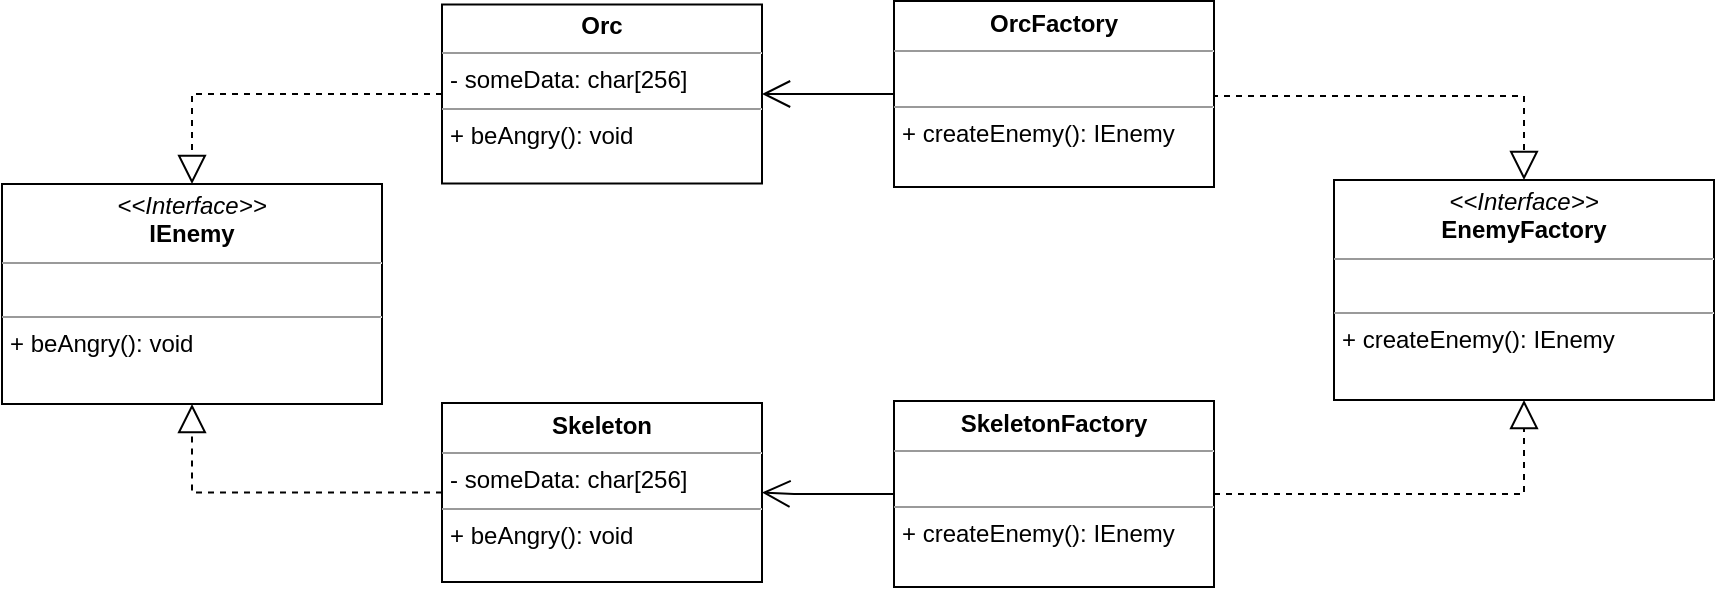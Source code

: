 <mxfile version="21.8.2" type="device">
  <diagram id="C5RBs43oDa-KdzZeNtuy" name="Page-1">
    <mxGraphModel dx="1434" dy="758" grid="1" gridSize="10" guides="1" tooltips="1" connect="1" arrows="1" fold="1" page="1" pageScale="1" pageWidth="900" pageHeight="500" math="0" shadow="0">
      <root>
        <mxCell id="WIyWlLk6GJQsqaUBKTNV-0" />
        <mxCell id="WIyWlLk6GJQsqaUBKTNV-1" parent="WIyWlLk6GJQsqaUBKTNV-0" />
        <mxCell id="fXOBiIrNkNM7rXPbqfsC-8" value="&lt;p style=&quot;margin:0px;margin-top:4px;text-align:center;&quot;&gt;&lt;i&gt;&amp;lt;&amp;lt;Interface&amp;gt;&amp;gt;&lt;/i&gt;&lt;br&gt;&lt;b&gt;IEnemy&lt;/b&gt;&lt;/p&gt;&lt;hr size=&quot;1&quot;&gt;&lt;p style=&quot;margin:0px;margin-left:4px;&quot;&gt;&lt;br&gt;&lt;/p&gt;&lt;hr size=&quot;1&quot;&gt;&lt;p style=&quot;margin:0px;margin-left:4px;&quot;&gt;+ beAngry(): void&lt;br&gt;&lt;/p&gt;" style="verticalAlign=top;align=left;overflow=fill;fontSize=12;fontFamily=Helvetica;html=1;whiteSpace=wrap;" parent="WIyWlLk6GJQsqaUBKTNV-1" vertex="1">
          <mxGeometry x="24" y="197" width="190" height="110" as="geometry" />
        </mxCell>
        <mxCell id="fXOBiIrNkNM7rXPbqfsC-14" value="&lt;p style=&quot;margin:0px;margin-top:4px;text-align:center;&quot;&gt;&lt;b&gt;Skeleton&lt;/b&gt;&lt;/p&gt;&lt;hr size=&quot;1&quot;&gt;&lt;p style=&quot;margin:0px;margin-left:4px;&quot;&gt;- someData: char[256]&lt;/p&gt;&lt;hr size=&quot;1&quot;&gt;&lt;p style=&quot;margin:0px;margin-left:4px;&quot;&gt;+ beAngry(): void&lt;br&gt;&lt;/p&gt;&lt;p style=&quot;margin:0px;margin-left:4px;&quot;&gt;&lt;br&gt;&lt;/p&gt;" style="verticalAlign=top;align=left;overflow=fill;fontSize=12;fontFamily=Helvetica;html=1;whiteSpace=wrap;" parent="WIyWlLk6GJQsqaUBKTNV-1" vertex="1">
          <mxGeometry x="244" y="306.5" width="160" height="89.5" as="geometry" />
        </mxCell>
        <mxCell id="fXOBiIrNkNM7rXPbqfsC-15" value="&lt;p style=&quot;margin:0px;margin-top:4px;text-align:center;&quot;&gt;&lt;b&gt;Orc&lt;/b&gt;&lt;/p&gt;&lt;hr size=&quot;1&quot;&gt;&lt;p style=&quot;margin:0px;margin-left:4px;&quot;&gt;- someData: char[256]&lt;/p&gt;&lt;hr size=&quot;1&quot;&gt;&lt;p style=&quot;margin:0px;margin-left:4px;&quot;&gt;+ beAngry(): void&lt;/p&gt;&lt;p style=&quot;margin:0px;margin-left:4px;&quot;&gt;&lt;br&gt;&lt;/p&gt;" style="verticalAlign=top;align=left;overflow=fill;fontSize=12;fontFamily=Helvetica;html=1;whiteSpace=wrap;" parent="WIyWlLk6GJQsqaUBKTNV-1" vertex="1">
          <mxGeometry x="244" y="107.25" width="160" height="89.5" as="geometry" />
        </mxCell>
        <mxCell id="fXOBiIrNkNM7rXPbqfsC-18" value="" style="endArrow=block;dashed=1;endFill=0;endSize=12;html=1;rounded=0;edgeStyle=orthogonalEdgeStyle;exitX=0;exitY=0.5;exitDx=0;exitDy=0;entryX=0.5;entryY=1;entryDx=0;entryDy=0;" parent="WIyWlLk6GJQsqaUBKTNV-1" source="fXOBiIrNkNM7rXPbqfsC-14" target="fXOBiIrNkNM7rXPbqfsC-8" edge="1">
          <mxGeometry width="160" relative="1" as="geometry">
            <mxPoint x="84" y="370" as="sourcePoint" />
            <mxPoint x="244" y="370" as="targetPoint" />
            <Array as="points">
              <mxPoint x="119" y="352" />
            </Array>
          </mxGeometry>
        </mxCell>
        <mxCell id="fXOBiIrNkNM7rXPbqfsC-19" value="" style="endArrow=block;dashed=1;endFill=0;endSize=12;html=1;rounded=0;edgeStyle=orthogonalEdgeStyle;exitX=0;exitY=0.5;exitDx=0;exitDy=0;entryX=0.5;entryY=0;entryDx=0;entryDy=0;" parent="WIyWlLk6GJQsqaUBKTNV-1" source="fXOBiIrNkNM7rXPbqfsC-15" target="fXOBiIrNkNM7rXPbqfsC-8" edge="1">
          <mxGeometry width="160" relative="1" as="geometry">
            <mxPoint x="229" y="158" as="sourcePoint" />
            <mxPoint x="104" y="130" as="targetPoint" />
          </mxGeometry>
        </mxCell>
        <mxCell id="fXOBiIrNkNM7rXPbqfsC-21" value="&lt;p style=&quot;margin:0px;margin-top:4px;text-align:center;&quot;&gt;&lt;i&gt;&amp;lt;&amp;lt;Interface&amp;gt;&amp;gt;&lt;/i&gt;&lt;br&gt;&lt;b&gt;EnemyFactory&lt;/b&gt;&lt;/p&gt;&lt;hr size=&quot;1&quot;&gt;&lt;p style=&quot;margin:0px;margin-left:4px;&quot;&gt;&lt;br&gt;&lt;/p&gt;&lt;hr size=&quot;1&quot;&gt;&lt;p style=&quot;margin:0px;margin-left:4px;&quot;&gt;&lt;span style=&quot;background-color: initial;&quot;&gt;+ createEnemy(): IEnemy&lt;/span&gt;&lt;br&gt;&lt;/p&gt;" style="verticalAlign=top;align=left;overflow=fill;fontSize=12;fontFamily=Helvetica;html=1;whiteSpace=wrap;" parent="WIyWlLk6GJQsqaUBKTNV-1" vertex="1">
          <mxGeometry x="690" y="195" width="190" height="110" as="geometry" />
        </mxCell>
        <mxCell id="fXOBiIrNkNM7rXPbqfsC-22" value="&lt;p style=&quot;margin:0px;margin-top:4px;text-align:center;&quot;&gt;&lt;b&gt;OrcFactory&lt;/b&gt;&lt;/p&gt;&lt;hr size=&quot;1&quot;&gt;&lt;p style=&quot;margin:0px;margin-left:4px;&quot;&gt;&lt;br&gt;&lt;/p&gt;&lt;hr size=&quot;1&quot;&gt;&lt;p style=&quot;margin:0px;margin-left:4px;&quot;&gt;&lt;span style=&quot;background-color: initial;&quot;&gt;+ createEnemy(): IEnemy&lt;/span&gt;&lt;br&gt;&lt;/p&gt;" style="verticalAlign=top;align=left;overflow=fill;fontSize=12;fontFamily=Helvetica;html=1;whiteSpace=wrap;" parent="WIyWlLk6GJQsqaUBKTNV-1" vertex="1">
          <mxGeometry x="470" y="105.5" width="160" height="93" as="geometry" />
        </mxCell>
        <mxCell id="fXOBiIrNkNM7rXPbqfsC-23" value="&lt;p style=&quot;margin:0px;margin-top:4px;text-align:center;&quot;&gt;&lt;b&gt;SkeletonFactory&lt;/b&gt;&lt;/p&gt;&lt;hr size=&quot;1&quot;&gt;&lt;p style=&quot;margin:0px;margin-left:4px;&quot;&gt;&lt;br&gt;&lt;/p&gt;&lt;hr size=&quot;1&quot;&gt;&lt;p style=&quot;margin:0px;margin-left:4px;&quot;&gt;&lt;span style=&quot;background-color: initial;&quot;&gt;+ createEnemy(): IEnemy&lt;/span&gt;&lt;br&gt;&lt;/p&gt;" style="verticalAlign=top;align=left;overflow=fill;fontSize=12;fontFamily=Helvetica;html=1;whiteSpace=wrap;" parent="WIyWlLk6GJQsqaUBKTNV-1" vertex="1">
          <mxGeometry x="470" y="305.5" width="160" height="93" as="geometry" />
        </mxCell>
        <mxCell id="fXOBiIrNkNM7rXPbqfsC-24" value="" style="endArrow=block;dashed=1;endFill=0;endSize=12;html=1;rounded=0;edgeStyle=orthogonalEdgeStyle;exitX=1;exitY=0.5;exitDx=0;exitDy=0;entryX=0.5;entryY=1;entryDx=0;entryDy=0;" parent="WIyWlLk6GJQsqaUBKTNV-1" source="fXOBiIrNkNM7rXPbqfsC-23" target="fXOBiIrNkNM7rXPbqfsC-21" edge="1">
          <mxGeometry width="160" relative="1" as="geometry">
            <mxPoint x="645" y="435" as="sourcePoint" />
            <mxPoint x="520" y="390" as="targetPoint" />
            <Array as="points">
              <mxPoint x="785" y="352" />
            </Array>
          </mxGeometry>
        </mxCell>
        <mxCell id="fXOBiIrNkNM7rXPbqfsC-25" value="" style="endArrow=block;dashed=1;endFill=0;endSize=12;html=1;rounded=0;edgeStyle=orthogonalEdgeStyle;exitX=1;exitY=0.5;exitDx=0;exitDy=0;entryX=0.5;entryY=0;entryDx=0;entryDy=0;" parent="WIyWlLk6GJQsqaUBKTNV-1" source="fXOBiIrNkNM7rXPbqfsC-22" target="fXOBiIrNkNM7rXPbqfsC-21" edge="1">
          <mxGeometry width="160" relative="1" as="geometry">
            <mxPoint x="815" y="125" as="sourcePoint" />
            <mxPoint x="690" y="80" as="targetPoint" />
            <Array as="points">
              <mxPoint x="785" y="153" />
            </Array>
          </mxGeometry>
        </mxCell>
        <mxCell id="fXOBiIrNkNM7rXPbqfsC-27" value="" style="endArrow=open;endFill=1;endSize=12;html=1;rounded=0;edgeStyle=orthogonalEdgeStyle;exitX=0;exitY=0.5;exitDx=0;exitDy=0;entryX=1;entryY=0.5;entryDx=0;entryDy=0;" parent="WIyWlLk6GJQsqaUBKTNV-1" source="fXOBiIrNkNM7rXPbqfsC-23" target="fXOBiIrNkNM7rXPbqfsC-14" edge="1">
          <mxGeometry width="160" relative="1" as="geometry">
            <mxPoint x="461" y="252.5" as="sourcePoint" />
            <mxPoint x="390" y="251.5" as="targetPoint" />
            <Array as="points">
              <mxPoint x="420" y="352" />
              <mxPoint x="420" y="352" />
            </Array>
          </mxGeometry>
        </mxCell>
        <mxCell id="fXOBiIrNkNM7rXPbqfsC-28" value="" style="endArrow=open;endFill=1;endSize=12;html=1;rounded=0;edgeStyle=orthogonalEdgeStyle;exitX=0;exitY=0.5;exitDx=0;exitDy=0;entryX=1;entryY=0.5;entryDx=0;entryDy=0;" parent="WIyWlLk6GJQsqaUBKTNV-1" source="fXOBiIrNkNM7rXPbqfsC-22" target="fXOBiIrNkNM7rXPbqfsC-15" edge="1">
          <mxGeometry width="160" relative="1" as="geometry">
            <mxPoint x="457" y="151.66" as="sourcePoint" />
            <mxPoint x="410" y="151.66" as="targetPoint" />
            <Array as="points" />
          </mxGeometry>
        </mxCell>
      </root>
    </mxGraphModel>
  </diagram>
</mxfile>
